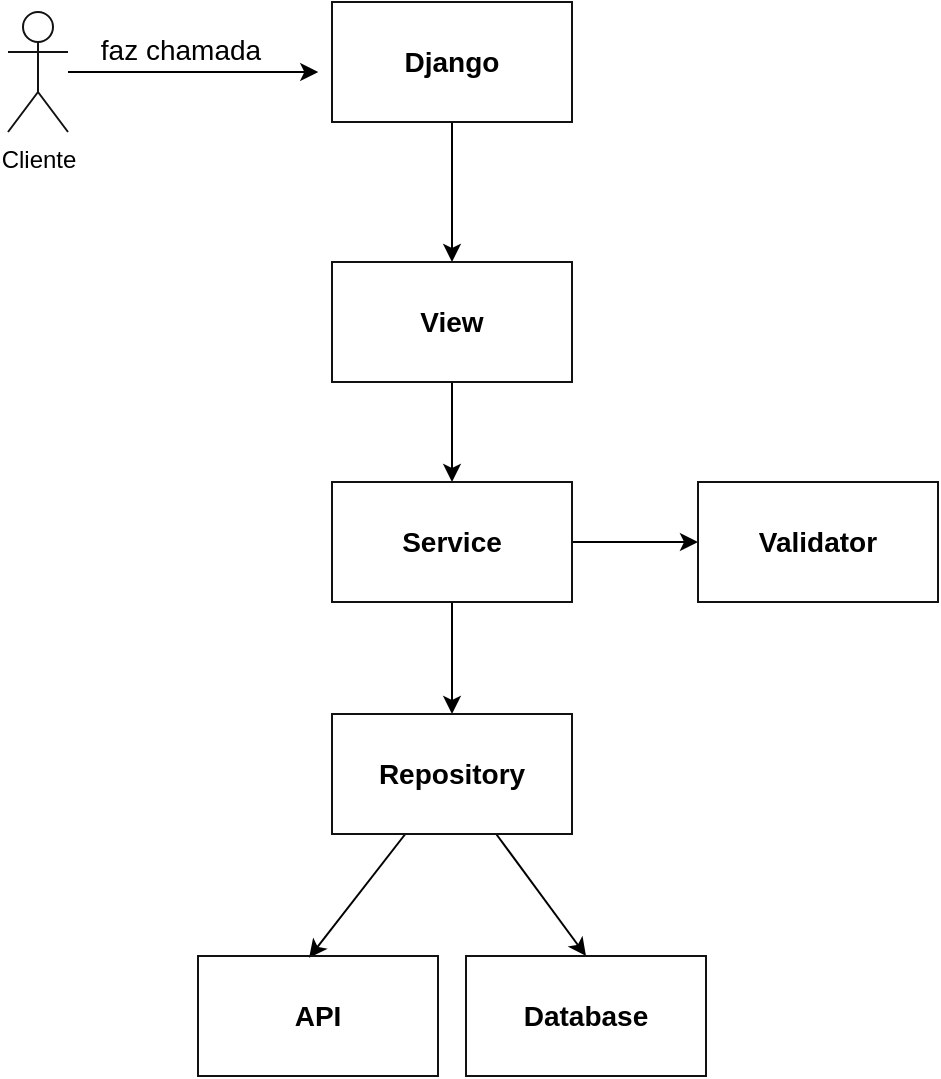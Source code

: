 <mxfile>
    <diagram id="wY6ihsPDAokqJkuu7oca" name="Page-1">
        <mxGraphModel dx="1276" dy="763" grid="0" gridSize="10" guides="1" tooltips="1" connect="1" arrows="1" fold="1" page="1" pageScale="1" pageWidth="827" pageHeight="1169" background="#ffffff" math="0" shadow="0">
            <root>
                <mxCell id="0"/>
                <mxCell id="1" parent="0"/>
                <mxCell id="12" style="edgeStyle=none;html=1;strokeColor=#000000;fontSize=14;fontColor=#000000;" edge="1" parent="1" source="2" target="8">
                    <mxGeometry relative="1" as="geometry"/>
                </mxCell>
                <mxCell id="2" value="Django" style="rounded=0;whiteSpace=wrap;html=1;fillColor=none;strokeColor=#121212;fontColor=#000000;fontSize=14;fontStyle=1" vertex="1" parent="1">
                    <mxGeometry x="308" y="153" width="120" height="60" as="geometry"/>
                </mxCell>
                <mxCell id="4" style="edgeStyle=none;html=1;fontSize=14;fontColor=#000000;strokeColor=#000000;" edge="1" parent="1" source="3">
                    <mxGeometry relative="1" as="geometry">
                        <mxPoint x="301.14" y="188" as="targetPoint"/>
                    </mxGeometry>
                </mxCell>
                <mxCell id="16" value="faz chamada" style="edgeLabel;html=1;align=center;verticalAlign=middle;resizable=0;points=[];fontSize=14;fontColor=#000000;labelBackgroundColor=none;" vertex="1" connectable="0" parent="4">
                    <mxGeometry x="-0.384" y="4" relative="1" as="geometry">
                        <mxPoint x="17" y="-7" as="offset"/>
                    </mxGeometry>
                </mxCell>
                <mxCell id="3" value="&lt;font color=&quot;#000000&quot;&gt;&lt;span style=&quot;background-color: rgb(255, 255, 255);&quot;&gt;Cliente&lt;/span&gt;&lt;/font&gt;" style="shape=umlActor;verticalLabelPosition=bottom;verticalAlign=top;html=1;outlineConnect=0;strokeColor=#121212;fillColor=none;" vertex="1" parent="1">
                    <mxGeometry x="146" y="158" width="30" height="60" as="geometry"/>
                </mxCell>
                <mxCell id="13" style="edgeStyle=none;html=1;strokeColor=#000000;fontSize=14;fontColor=#000000;" edge="1" parent="1" source="8" target="9">
                    <mxGeometry relative="1" as="geometry"/>
                </mxCell>
                <mxCell id="8" value="View" style="rounded=0;whiteSpace=wrap;html=1;fillColor=none;strokeColor=#121212;fontColor=#000000;fontSize=14;fontStyle=1" vertex="1" parent="1">
                    <mxGeometry x="308" y="283" width="120" height="60" as="geometry"/>
                </mxCell>
                <mxCell id="14" style="edgeStyle=none;html=1;entryX=0;entryY=0.5;entryDx=0;entryDy=0;strokeColor=#000000;fontSize=14;fontColor=#000000;" edge="1" parent="1" source="9" target="10">
                    <mxGeometry relative="1" as="geometry"/>
                </mxCell>
                <mxCell id="15" style="edgeStyle=none;html=1;strokeColor=#000000;fontSize=14;fontColor=#000000;" edge="1" parent="1" source="9" target="11">
                    <mxGeometry relative="1" as="geometry"/>
                </mxCell>
                <mxCell id="9" value="Service" style="rounded=0;whiteSpace=wrap;html=1;fillColor=none;strokeColor=#121212;fontColor=#000000;fontSize=14;fontStyle=1" vertex="1" parent="1">
                    <mxGeometry x="308" y="393" width="120" height="60" as="geometry"/>
                </mxCell>
                <mxCell id="10" value="Validator" style="rounded=0;whiteSpace=wrap;html=1;fillColor=none;strokeColor=#121212;fontColor=#000000;fontSize=14;fontStyle=1" vertex="1" parent="1">
                    <mxGeometry x="491" y="393" width="120" height="60" as="geometry"/>
                </mxCell>
                <mxCell id="21" style="edgeStyle=none;html=1;entryX=0.463;entryY=0.014;entryDx=0;entryDy=0;entryPerimeter=0;strokeColor=#000000;fontSize=14;fontColor=#000000;" edge="1" parent="1" source="11" target="19">
                    <mxGeometry relative="1" as="geometry"/>
                </mxCell>
                <mxCell id="22" style="edgeStyle=none;html=1;entryX=0.5;entryY=0;entryDx=0;entryDy=0;strokeColor=#000000;fontSize=14;fontColor=#000000;" edge="1" parent="1" source="11" target="20">
                    <mxGeometry relative="1" as="geometry"/>
                </mxCell>
                <mxCell id="11" value="Repository" style="rounded=0;whiteSpace=wrap;html=1;fillColor=none;strokeColor=#121212;fontColor=#000000;fontSize=14;fontStyle=1" vertex="1" parent="1">
                    <mxGeometry x="308" y="509" width="120" height="60" as="geometry"/>
                </mxCell>
                <mxCell id="19" value="API" style="rounded=0;whiteSpace=wrap;html=1;fillColor=none;strokeColor=#121212;fontColor=#000000;fontSize=14;fontStyle=1" vertex="1" parent="1">
                    <mxGeometry x="241" y="630" width="120" height="60" as="geometry"/>
                </mxCell>
                <mxCell id="20" value="Database" style="rounded=0;whiteSpace=wrap;html=1;fillColor=none;strokeColor=#121212;fontColor=#000000;fontSize=14;fontStyle=1" vertex="1" parent="1">
                    <mxGeometry x="375" y="630" width="120" height="60" as="geometry"/>
                </mxCell>
            </root>
        </mxGraphModel>
    </diagram>
</mxfile>